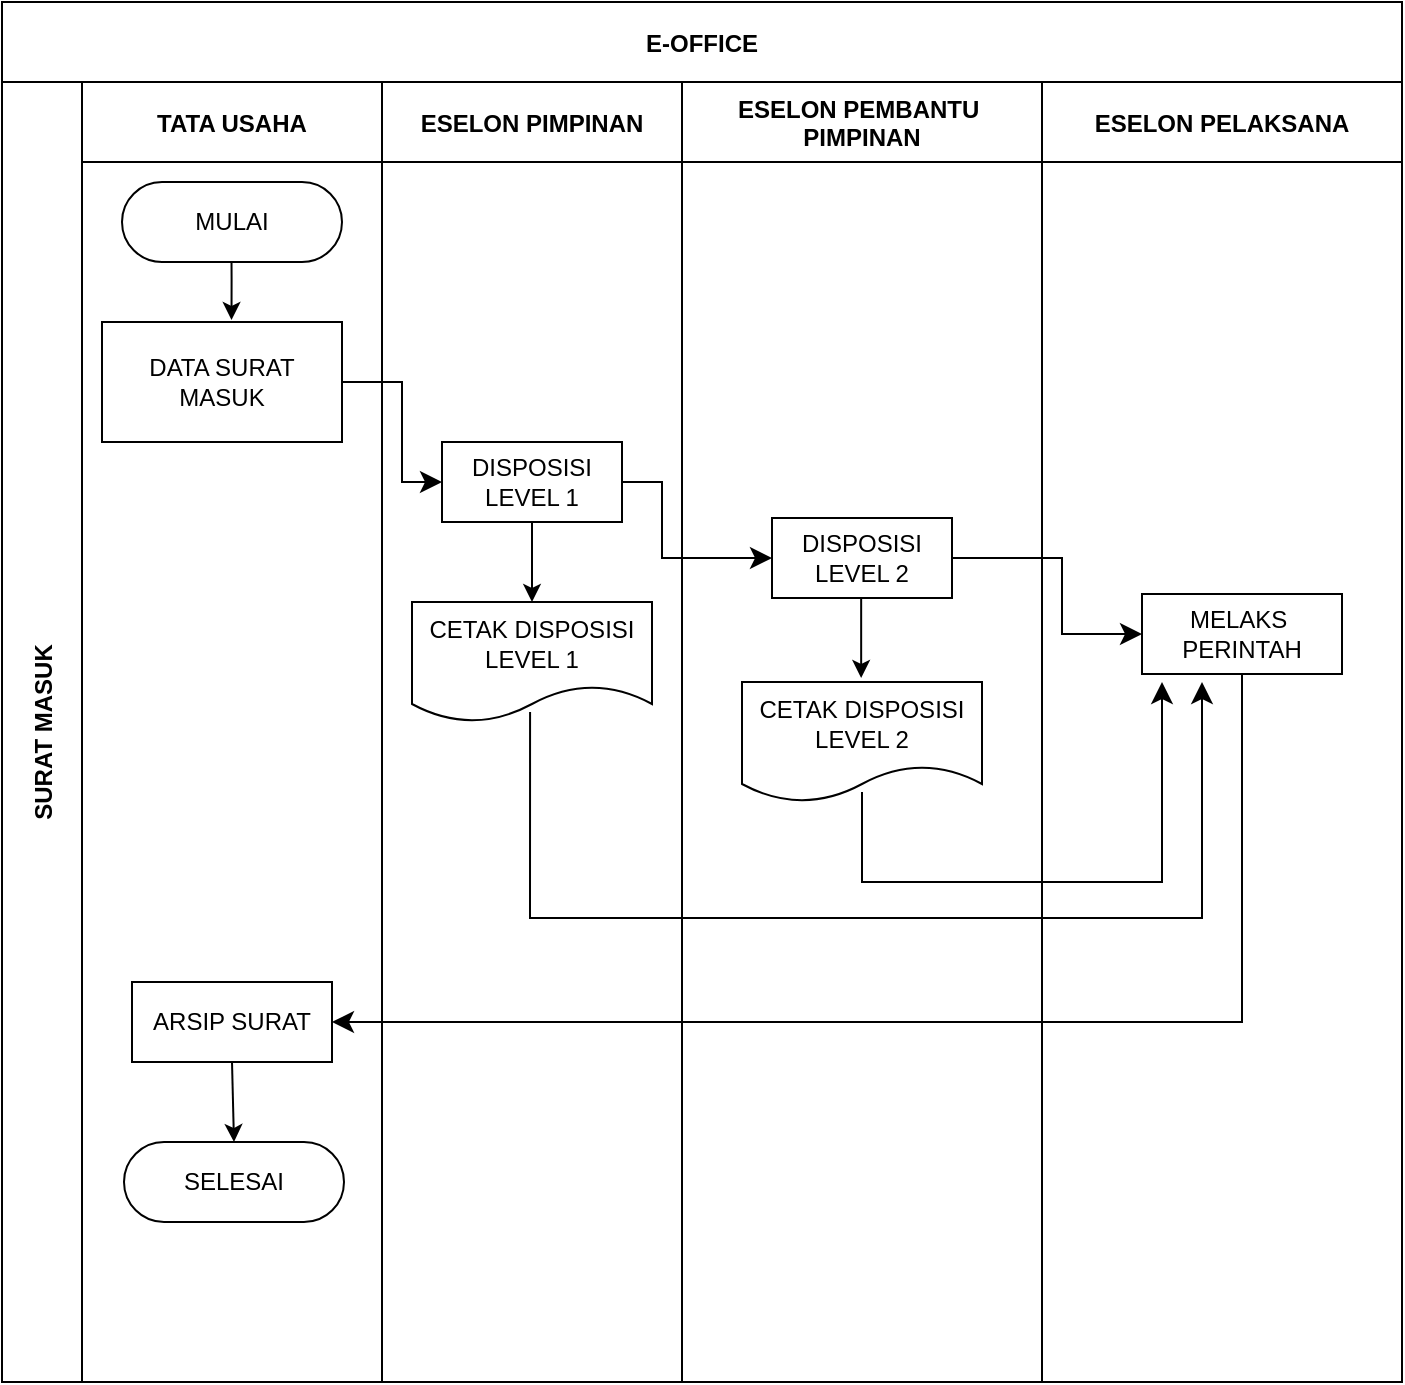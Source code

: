 <mxfile version="24.7.7">
  <diagram id="kgpKYQtTHZ0yAKxKKP6v" name="Page-1">
    <mxGraphModel dx="1687" dy="918" grid="1" gridSize="10" guides="1" tooltips="1" connect="1" arrows="1" fold="1" page="1" pageScale="1" pageWidth="850" pageHeight="1100" math="0" shadow="0">
      <root>
        <mxCell id="0" />
        <mxCell id="1" parent="0" />
        <mxCell id="3nuBFxr9cyL0pnOWT2aG-1" value="E-OFFICE" style="shape=table;childLayout=tableLayout;startSize=40;collapsible=0;recursiveResize=0;expand=0;fillColor=none;fontStyle=1" parent="1" vertex="1">
          <mxGeometry x="51" y="530" width="700" height="690" as="geometry" />
        </mxCell>
        <mxCell id="3nuBFxr9cyL0pnOWT2aG-3" value="SURAT MASUK" style="shape=tableRow;horizontal=0;swimlaneHead=0;swimlaneBody=0;top=0;left=0;bottom=0;right=0;fillColor=none;points=[[0,0.5],[1,0.5]];portConstraint=eastwest;startSize=40;collapsible=0;recursiveResize=0;expand=0;fontStyle=1;" parent="3nuBFxr9cyL0pnOWT2aG-1" vertex="1">
          <mxGeometry y="40" width="700" height="650" as="geometry" />
        </mxCell>
        <mxCell id="3nuBFxr9cyL0pnOWT2aG-4" value="TATA USAHA" style="swimlane;swimlaneHead=0;swimlaneBody=0;connectable=0;fillColor=none;startSize=40;collapsible=0;recursiveResize=0;expand=0;fontStyle=1;" parent="3nuBFxr9cyL0pnOWT2aG-3" vertex="1">
          <mxGeometry x="40" width="150" height="650" as="geometry">
            <mxRectangle width="150" height="650" as="alternateBounds" />
          </mxGeometry>
        </mxCell>
        <mxCell id="3nuBFxr9cyL0pnOWT2aG-6" value="MULAI" style="rounded=1;whiteSpace=wrap;html=1;arcSize=50;" parent="3nuBFxr9cyL0pnOWT2aG-4" vertex="1">
          <mxGeometry x="20" y="50" width="110" height="40" as="geometry" />
        </mxCell>
        <mxCell id="eYpfPBhZfu6Fcm4IwKXz-26" style="edgeStyle=orthogonalEdgeStyle;rounded=0;orthogonalLoop=1;jettySize=auto;html=1;" edge="1" parent="3nuBFxr9cyL0pnOWT2aG-4">
          <mxGeometry relative="1" as="geometry">
            <mxPoint x="74.76" y="90" as="sourcePoint" />
            <mxPoint x="74.76" y="119" as="targetPoint" />
            <Array as="points">
              <mxPoint x="74.76" y="99" />
            </Array>
          </mxGeometry>
        </mxCell>
        <mxCell id="eYpfPBhZfu6Fcm4IwKXz-33" value="ARSIP SURAT" style="rounded=0;whiteSpace=wrap;html=1;" vertex="1" parent="3nuBFxr9cyL0pnOWT2aG-4">
          <mxGeometry x="25" y="450" width="100" height="40" as="geometry" />
        </mxCell>
        <mxCell id="eYpfPBhZfu6Fcm4IwKXz-36" value="SELESAI" style="rounded=1;whiteSpace=wrap;html=1;arcSize=50;" vertex="1" parent="3nuBFxr9cyL0pnOWT2aG-4">
          <mxGeometry x="21" y="530" width="110" height="40" as="geometry" />
        </mxCell>
        <mxCell id="eYpfPBhZfu6Fcm4IwKXz-40" value="DATA SURAT MASUK" style="rounded=0;whiteSpace=wrap;html=1;" vertex="1" parent="3nuBFxr9cyL0pnOWT2aG-4">
          <mxGeometry x="10" y="120" width="120" height="60" as="geometry" />
        </mxCell>
        <mxCell id="eYpfPBhZfu6Fcm4IwKXz-48" value="" style="endArrow=classic;html=1;rounded=0;entryX=0.5;entryY=0;entryDx=0;entryDy=0;exitX=0.5;exitY=1;exitDx=0;exitDy=0;" edge="1" parent="3nuBFxr9cyL0pnOWT2aG-4" source="eYpfPBhZfu6Fcm4IwKXz-33" target="eYpfPBhZfu6Fcm4IwKXz-36">
          <mxGeometry width="50" height="50" relative="1" as="geometry">
            <mxPoint x="40" y="430" as="sourcePoint" />
            <mxPoint x="90" y="380" as="targetPoint" />
          </mxGeometry>
        </mxCell>
        <mxCell id="3nuBFxr9cyL0pnOWT2aG-8" value="ESELON PIMPINAN" style="swimlane;swimlaneHead=0;swimlaneBody=0;connectable=0;fillColor=none;startSize=40;collapsible=0;recursiveResize=0;expand=0;fontStyle=1;" parent="3nuBFxr9cyL0pnOWT2aG-3" vertex="1">
          <mxGeometry x="190" width="150" height="650" as="geometry">
            <mxRectangle width="150" height="650" as="alternateBounds" />
          </mxGeometry>
        </mxCell>
        <mxCell id="3nuBFxr9cyL0pnOWT2aG-9" value="DISPOSISI LEVEL 1" style="rounded=0;whiteSpace=wrap;html=1;" parent="3nuBFxr9cyL0pnOWT2aG-8" vertex="1">
          <mxGeometry x="30" y="180" width="90" height="40" as="geometry" />
        </mxCell>
        <mxCell id="eYpfPBhZfu6Fcm4IwKXz-38" value="CETAK DISPOSISI LEVEL 1" style="shape=document;whiteSpace=wrap;html=1;boundedLbl=1;" vertex="1" parent="3nuBFxr9cyL0pnOWT2aG-8">
          <mxGeometry x="15" y="260" width="120" height="60" as="geometry" />
        </mxCell>
        <mxCell id="eYpfPBhZfu6Fcm4IwKXz-41" value="" style="endArrow=classic;html=1;rounded=0;entryX=0.5;entryY=0;entryDx=0;entryDy=0;exitX=0.5;exitY=1;exitDx=0;exitDy=0;" edge="1" parent="3nuBFxr9cyL0pnOWT2aG-8" source="3nuBFxr9cyL0pnOWT2aG-9" target="eYpfPBhZfu6Fcm4IwKXz-38">
          <mxGeometry width="50" height="50" relative="1" as="geometry">
            <mxPoint x="200" y="410" as="sourcePoint" />
            <mxPoint x="250" y="360" as="targetPoint" />
          </mxGeometry>
        </mxCell>
        <mxCell id="3nuBFxr9cyL0pnOWT2aG-11" value="ESELON PEMBANTU &#xa;PIMPINAN" style="swimlane;swimlaneHead=0;swimlaneBody=0;connectable=0;fillColor=none;startSize=40;collapsible=0;recursiveResize=0;expand=0;fontStyle=1;" parent="3nuBFxr9cyL0pnOWT2aG-3" vertex="1">
          <mxGeometry x="340" width="180" height="650" as="geometry">
            <mxRectangle width="180" height="650" as="alternateBounds" />
          </mxGeometry>
        </mxCell>
        <mxCell id="eYpfPBhZfu6Fcm4IwKXz-27" value="DISPOSISI LEVEL 2" style="rounded=0;whiteSpace=wrap;html=1;" vertex="1" parent="3nuBFxr9cyL0pnOWT2aG-11">
          <mxGeometry x="45" y="218" width="90" height="40" as="geometry" />
        </mxCell>
        <mxCell id="eYpfPBhZfu6Fcm4IwKXz-42" value="CETAK DISPOSISI LEVEL 2" style="shape=document;whiteSpace=wrap;html=1;boundedLbl=1;" vertex="1" parent="3nuBFxr9cyL0pnOWT2aG-11">
          <mxGeometry x="30" y="300" width="120" height="60" as="geometry" />
        </mxCell>
        <mxCell id="eYpfPBhZfu6Fcm4IwKXz-43" value="" style="endArrow=classic;html=1;rounded=0;entryX=0.5;entryY=0;entryDx=0;entryDy=0;exitX=0.5;exitY=1;exitDx=0;exitDy=0;" edge="1" parent="3nuBFxr9cyL0pnOWT2aG-11">
          <mxGeometry width="50" height="50" relative="1" as="geometry">
            <mxPoint x="89.58" y="258" as="sourcePoint" />
            <mxPoint x="89.58" y="298" as="targetPoint" />
          </mxGeometry>
        </mxCell>
        <mxCell id="eYpfPBhZfu6Fcm4IwKXz-44" value="" style="edgeStyle=segmentEdgeStyle;endArrow=classic;html=1;curved=0;rounded=0;endSize=8;startSize=8;exitX=0.492;exitY=0.917;exitDx=0;exitDy=0;exitPerimeter=0;" edge="1" parent="3nuBFxr9cyL0pnOWT2aG-11" source="eYpfPBhZfu6Fcm4IwKXz-38">
          <mxGeometry width="50" height="50" relative="1" as="geometry">
            <mxPoint x="-50" y="380" as="sourcePoint" />
            <mxPoint x="260" y="300" as="targetPoint" />
            <Array as="points">
              <mxPoint x="-76" y="418" />
              <mxPoint x="260" y="418" />
            </Array>
          </mxGeometry>
        </mxCell>
        <mxCell id="eYpfPBhZfu6Fcm4IwKXz-29" value="ESELON PELAKSANA" style="swimlane;swimlaneHead=0;swimlaneBody=0;connectable=0;fillColor=none;startSize=40;collapsible=0;recursiveResize=0;expand=0;fontStyle=1;" vertex="1" parent="3nuBFxr9cyL0pnOWT2aG-3">
          <mxGeometry x="520" width="180" height="650" as="geometry">
            <mxRectangle width="180" height="650" as="alternateBounds" />
          </mxGeometry>
        </mxCell>
        <mxCell id="eYpfPBhZfu6Fcm4IwKXz-30" value="MELAKS&amp;nbsp;&lt;div&gt;PERINTAH&lt;/div&gt;" style="rounded=0;whiteSpace=wrap;html=1;" vertex="1" parent="eYpfPBhZfu6Fcm4IwKXz-29">
          <mxGeometry x="50" y="256" width="100" height="40" as="geometry" />
        </mxCell>
        <mxCell id="eYpfPBhZfu6Fcm4IwKXz-45" value="" style="edgeStyle=segmentEdgeStyle;endArrow=classic;html=1;curved=0;rounded=0;endSize=8;startSize=8;exitX=0.492;exitY=0.917;exitDx=0;exitDy=0;exitPerimeter=0;" edge="1" parent="eYpfPBhZfu6Fcm4IwKXz-29">
          <mxGeometry width="50" height="50" relative="1" as="geometry">
            <mxPoint x="-90" y="355" as="sourcePoint" />
            <mxPoint x="60" y="300" as="targetPoint" />
            <Array as="points">
              <mxPoint x="-90" y="400" />
              <mxPoint x="60" y="400" />
              <mxPoint x="60" y="340" />
            </Array>
          </mxGeometry>
        </mxCell>
        <mxCell id="eYpfPBhZfu6Fcm4IwKXz-24" value="" style="edgeStyle=segmentEdgeStyle;endArrow=classic;html=1;curved=0;rounded=0;endSize=8;startSize=8;exitX=1;exitY=0.5;exitDx=0;exitDy=0;entryX=0;entryY=0.5;entryDx=0;entryDy=0;" edge="1" parent="3nuBFxr9cyL0pnOWT2aG-3" source="eYpfPBhZfu6Fcm4IwKXz-40" target="3nuBFxr9cyL0pnOWT2aG-9">
          <mxGeometry width="50" height="50" relative="1" as="geometry">
            <mxPoint x="112.5" y="180" as="sourcePoint" />
            <mxPoint x="650" y="170" as="targetPoint" />
            <Array as="points">
              <mxPoint x="200" y="150" />
              <mxPoint x="200" y="200" />
            </Array>
          </mxGeometry>
        </mxCell>
        <mxCell id="eYpfPBhZfu6Fcm4IwKXz-35" value="" style="edgeStyle=segmentEdgeStyle;endArrow=classic;html=1;curved=0;rounded=0;endSize=8;startSize=8;exitX=0.5;exitY=1;exitDx=0;exitDy=0;" edge="1" parent="3nuBFxr9cyL0pnOWT2aG-3" source="eYpfPBhZfu6Fcm4IwKXz-30" target="eYpfPBhZfu6Fcm4IwKXz-33">
          <mxGeometry width="50" height="50" relative="1" as="geometry">
            <mxPoint x="620" y="310" as="sourcePoint" />
            <mxPoint x="210" y="328" as="targetPoint" />
            <Array as="points">
              <mxPoint x="620" y="470" />
            </Array>
          </mxGeometry>
        </mxCell>
        <mxCell id="eYpfPBhZfu6Fcm4IwKXz-28" value="" style="edgeStyle=segmentEdgeStyle;endArrow=classic;html=1;curved=0;rounded=0;endSize=8;startSize=8;entryX=0;entryY=0.5;entryDx=0;entryDy=0;exitX=1;exitY=0.5;exitDx=0;exitDy=0;" edge="1" parent="3nuBFxr9cyL0pnOWT2aG-3" source="3nuBFxr9cyL0pnOWT2aG-9" target="eYpfPBhZfu6Fcm4IwKXz-27">
          <mxGeometry width="50" height="50" relative="1" as="geometry">
            <mxPoint x="300" y="260" as="sourcePoint" />
            <mxPoint x="380" y="238" as="targetPoint" />
            <Array as="points">
              <mxPoint x="330" y="200" />
              <mxPoint x="330" y="238" />
            </Array>
          </mxGeometry>
        </mxCell>
        <mxCell id="eYpfPBhZfu6Fcm4IwKXz-32" value="" style="edgeStyle=segmentEdgeStyle;endArrow=classic;html=1;curved=0;rounded=0;endSize=8;startSize=8;entryX=0;entryY=0.5;entryDx=0;entryDy=0;exitX=1;exitY=0.5;exitDx=0;exitDy=0;" edge="1" parent="3nuBFxr9cyL0pnOWT2aG-3" source="eYpfPBhZfu6Fcm4IwKXz-27" target="eYpfPBhZfu6Fcm4IwKXz-30">
          <mxGeometry width="50" height="50" relative="1" as="geometry">
            <mxPoint x="530" y="258" as="sourcePoint" />
            <mxPoint x="555" y="276" as="targetPoint" />
            <Array as="points">
              <mxPoint x="530" y="238" />
              <mxPoint x="530" y="276" />
            </Array>
          </mxGeometry>
        </mxCell>
      </root>
    </mxGraphModel>
  </diagram>
</mxfile>

